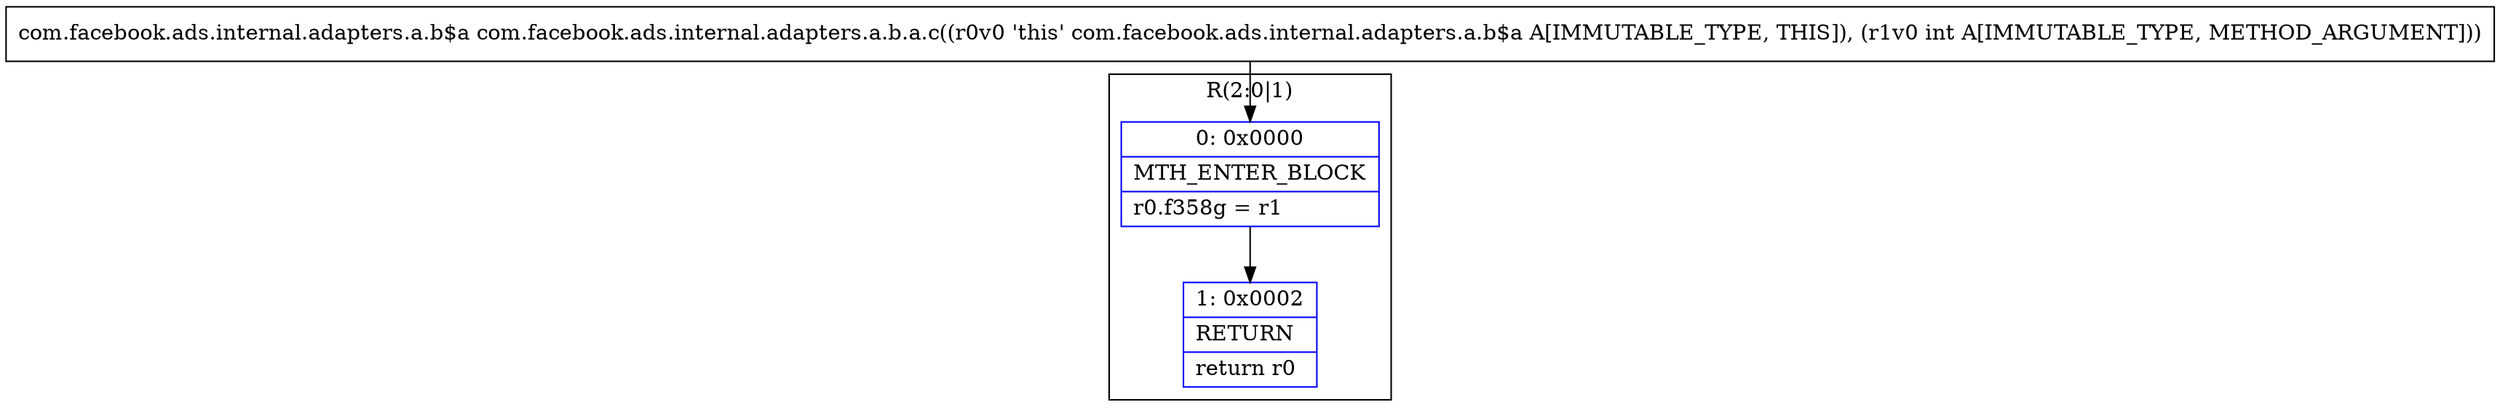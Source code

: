 digraph "CFG forcom.facebook.ads.internal.adapters.a.b.a.c(I)Lcom\/facebook\/ads\/internal\/adapters\/a\/b$a;" {
subgraph cluster_Region_1764763176 {
label = "R(2:0|1)";
node [shape=record,color=blue];
Node_0 [shape=record,label="{0\:\ 0x0000|MTH_ENTER_BLOCK\l|r0.f358g = r1\l}"];
Node_1 [shape=record,label="{1\:\ 0x0002|RETURN\l|return r0\l}"];
}
MethodNode[shape=record,label="{com.facebook.ads.internal.adapters.a.b$a com.facebook.ads.internal.adapters.a.b.a.c((r0v0 'this' com.facebook.ads.internal.adapters.a.b$a A[IMMUTABLE_TYPE, THIS]), (r1v0 int A[IMMUTABLE_TYPE, METHOD_ARGUMENT])) }"];
MethodNode -> Node_0;
Node_0 -> Node_1;
}

